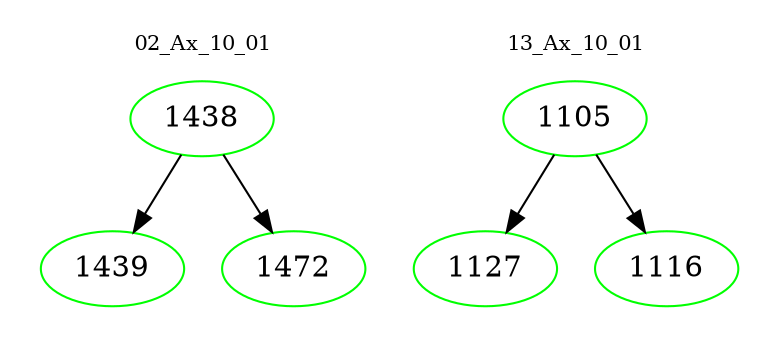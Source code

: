 digraph{
subgraph cluster_0 {
color = white
label = "02_Ax_10_01";
fontsize=10;
T0_1438 [label="1438", color="green"]
T0_1438 -> T0_1439 [color="black"]
T0_1439 [label="1439", color="green"]
T0_1438 -> T0_1472 [color="black"]
T0_1472 [label="1472", color="green"]
}
subgraph cluster_1 {
color = white
label = "13_Ax_10_01";
fontsize=10;
T1_1105 [label="1105", color="green"]
T1_1105 -> T1_1127 [color="black"]
T1_1127 [label="1127", color="green"]
T1_1105 -> T1_1116 [color="black"]
T1_1116 [label="1116", color="green"]
}
}
